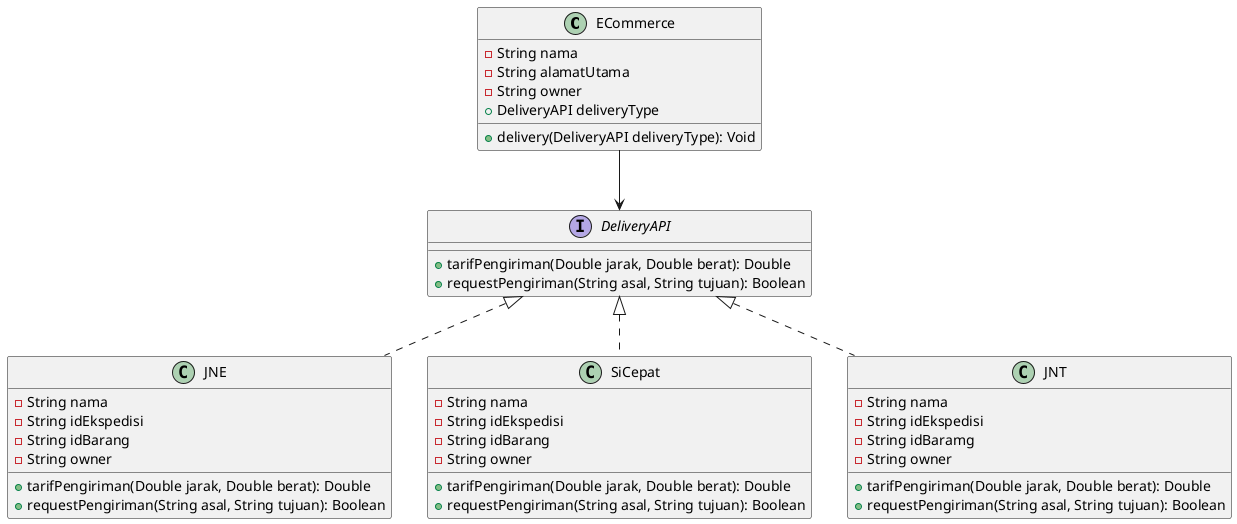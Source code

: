 @startuml
class ECommerce {
    -String nama
    -String alamatUtama
    -String owner
    +DeliveryAPI deliveryType
    +delivery(DeliveryAPI deliveryType): Void
}

interface DeliveryAPI {
    +tarifPengiriman(Double jarak, Double berat): Double
    +requestPengiriman(String asal, String tujuan): Boolean
}

class JNE {
    -String nama
    -String idEkspedisi
    -String idBarang
    -String owner
    +tarifPengiriman(Double jarak, Double berat): Double
    +requestPengiriman(String asal, String tujuan): Boolean
}

class SiCepat {
    -String nama
    -String idEkspedisi
    -String idBarang
    -String owner
    +tarifPengiriman(Double jarak, Double berat): Double
    +requestPengiriman(String asal, String tujuan): Boolean
}

class JNT {
    -String nama
    -String idEkspedisi
    -String idBaramg
    -String owner
    +tarifPengiriman(Double jarak, Double berat): Double
    +requestPengiriman(String asal, String tujuan): Boolean
}

ECommerce --> DeliveryAPI
class JNE implements DeliveryAPI
class JNT implements DeliveryAPI
class SiCepat implements DeliveryAPI
@enduml

